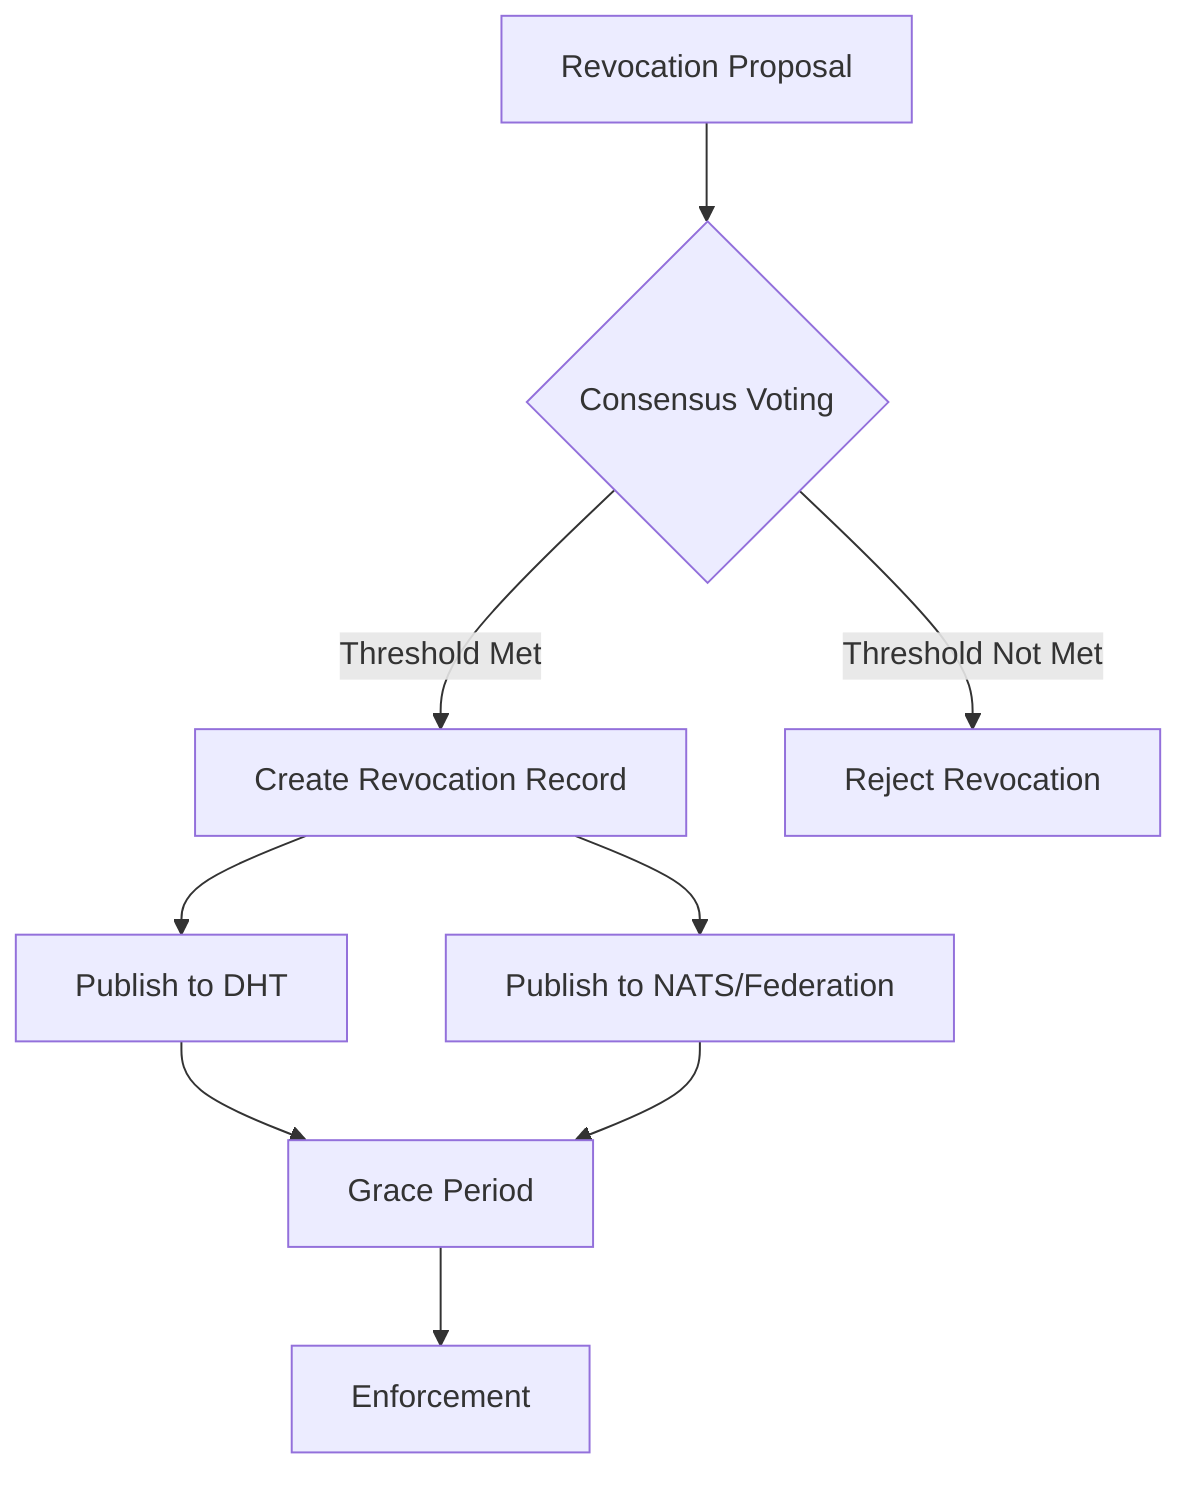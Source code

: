 flowchart TD
    A[Revocation Proposal] --> B{Consensus Voting}
    B -->|Threshold Met| C[Create Revocation Record]
    C --> D[Publish to DHT]
    C --> E[Publish to NATS/Federation]
    D --> F[Grace Period]
    E --> F
    F --> G[Enforcement]
    B -->|Threshold Not Met| H[Reject Revocation]